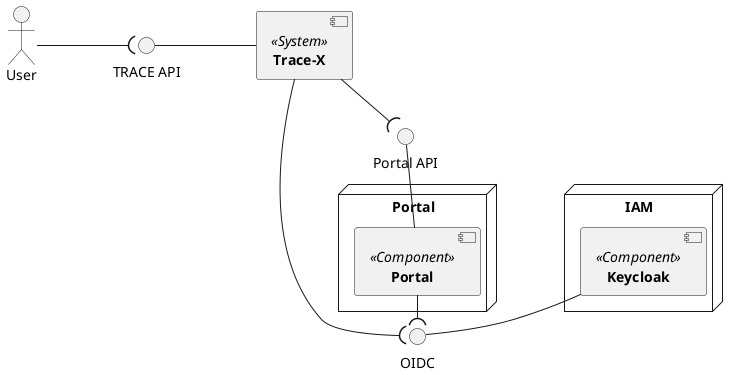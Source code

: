 @startuml
skinparam monochrome true
skinparam shadowing false
skinparam nodesep 100
skinparam ranksep 20

actor "User" as User
component [**Trace-X**] <<System>> as Trace

node "Portal" {
    [**Portal**] <<Component>> as PORTAL
}

node "IAM" {
    [**Keycloak**] <<Component>> as KIAM
}

interface "TRACE API" as TAPI
interface "OIDC" as IAMAPI
interface "Portal API" as PAPI

User -( TAPI
TAPI - Trace
Trace --( PAPI
PAPI -- PORTAL
Trace --right( IAMAPI
PORTAL --( IAMAPI
KIAM -- IAMAPI
@enduml
